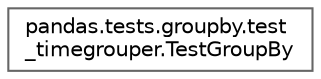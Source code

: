 digraph "Graphical Class Hierarchy"
{
 // LATEX_PDF_SIZE
  bgcolor="transparent";
  edge [fontname=Helvetica,fontsize=10,labelfontname=Helvetica,labelfontsize=10];
  node [fontname=Helvetica,fontsize=10,shape=box,height=0.2,width=0.4];
  rankdir="LR";
  Node0 [id="Node000000",label="pandas.tests.groupby.test\l_timegrouper.TestGroupBy",height=0.2,width=0.4,color="grey40", fillcolor="white", style="filled",URL="$de/df4/classpandas_1_1tests_1_1groupby_1_1test__timegrouper_1_1TestGroupBy.html",tooltip=" "];
}

